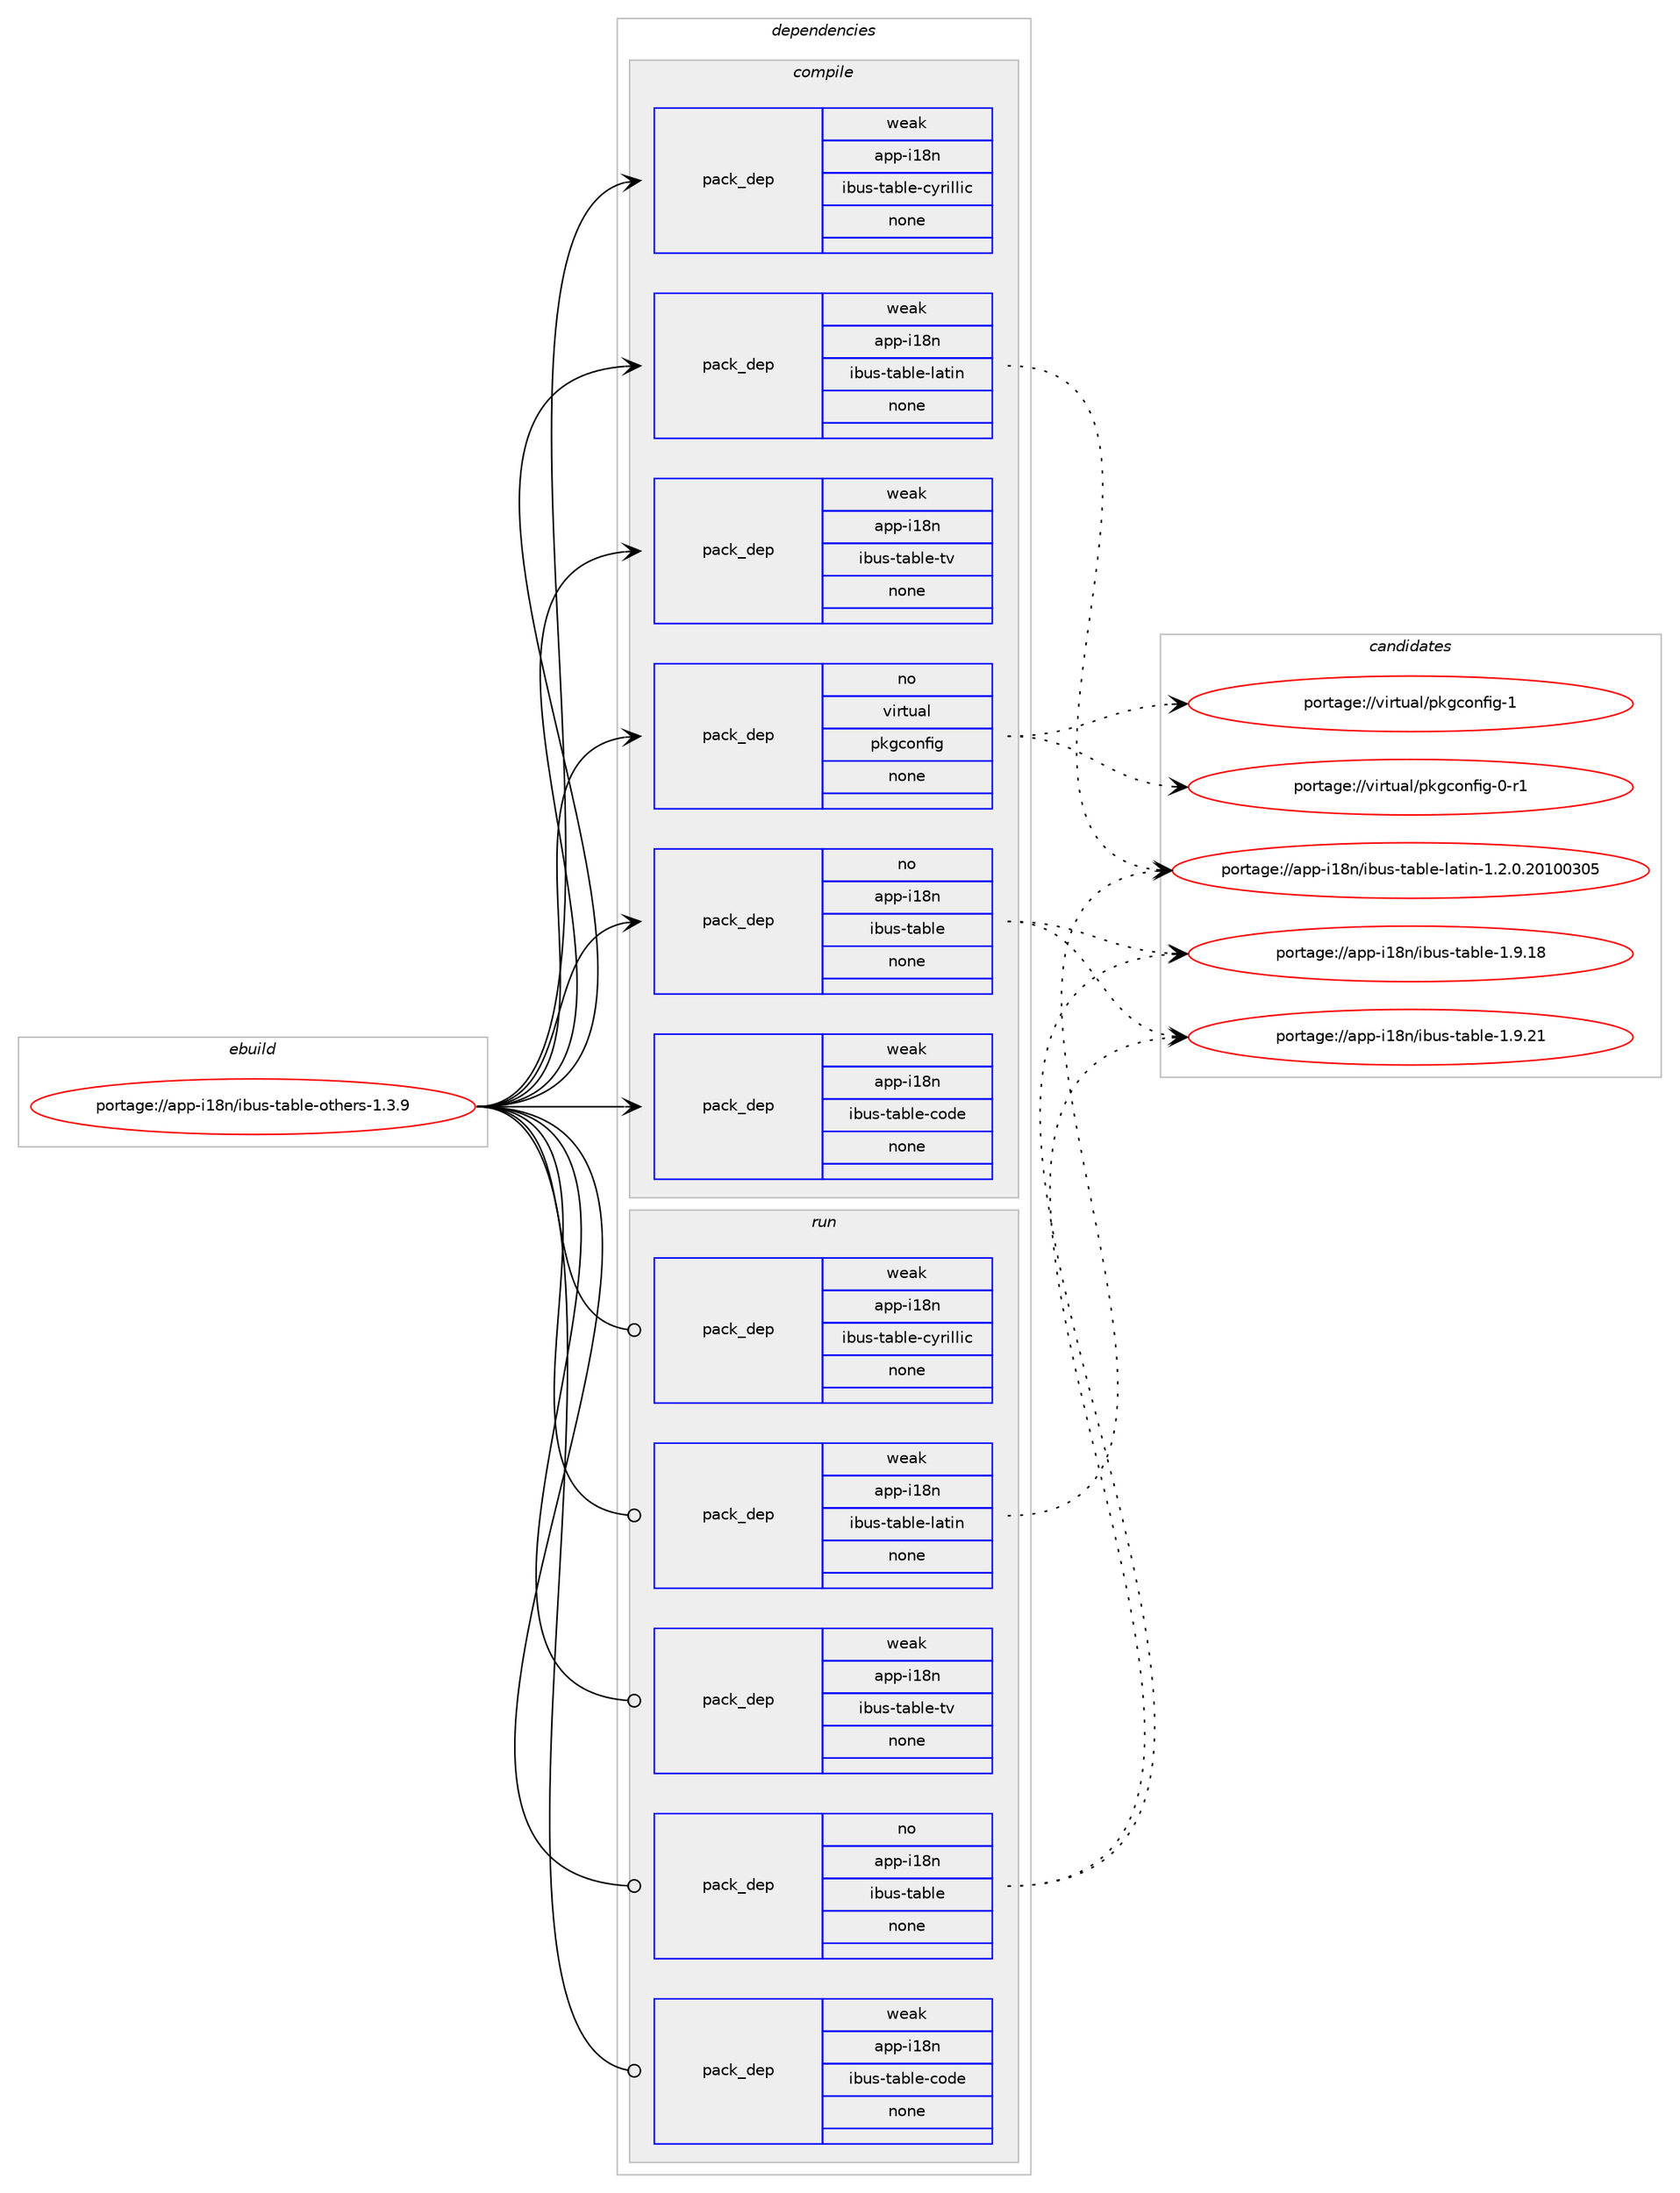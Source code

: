 digraph prolog {

# *************
# Graph options
# *************

newrank=true;
concentrate=true;
compound=true;
graph [rankdir=LR,fontname=Helvetica,fontsize=10,ranksep=1.5];#, ranksep=2.5, nodesep=0.2];
edge  [arrowhead=vee];
node  [fontname=Helvetica,fontsize=10];

# **********
# The ebuild
# **********

subgraph cluster_leftcol {
color=gray;
label=<<i>ebuild</i>>;
id [label="portage://app-i18n/ibus-table-others-1.3.9", color=red, width=4, href="../app-i18n/ibus-table-others-1.3.9.svg"];
}

# ****************
# The dependencies
# ****************

subgraph cluster_midcol {
color=gray;
label=<<i>dependencies</i>>;
subgraph cluster_compile {
fillcolor="#eeeeee";
style=filled;
label=<<i>compile</i>>;
subgraph pack464954 {
dependency617995 [label=<<TABLE BORDER="0" CELLBORDER="1" CELLSPACING="0" CELLPADDING="4" WIDTH="220"><TR><TD ROWSPAN="6" CELLPADDING="30">pack_dep</TD></TR><TR><TD WIDTH="110">no</TD></TR><TR><TD>app-i18n</TD></TR><TR><TD>ibus-table</TD></TR><TR><TD>none</TD></TR><TR><TD></TD></TR></TABLE>>, shape=none, color=blue];
}
id:e -> dependency617995:w [weight=20,style="solid",arrowhead="vee"];
subgraph pack464955 {
dependency617996 [label=<<TABLE BORDER="0" CELLBORDER="1" CELLSPACING="0" CELLPADDING="4" WIDTH="220"><TR><TD ROWSPAN="6" CELLPADDING="30">pack_dep</TD></TR><TR><TD WIDTH="110">no</TD></TR><TR><TD>virtual</TD></TR><TR><TD>pkgconfig</TD></TR><TR><TD>none</TD></TR><TR><TD></TD></TR></TABLE>>, shape=none, color=blue];
}
id:e -> dependency617996:w [weight=20,style="solid",arrowhead="vee"];
subgraph pack464956 {
dependency617997 [label=<<TABLE BORDER="0" CELLBORDER="1" CELLSPACING="0" CELLPADDING="4" WIDTH="220"><TR><TD ROWSPAN="6" CELLPADDING="30">pack_dep</TD></TR><TR><TD WIDTH="110">weak</TD></TR><TR><TD>app-i18n</TD></TR><TR><TD>ibus-table-code</TD></TR><TR><TD>none</TD></TR><TR><TD></TD></TR></TABLE>>, shape=none, color=blue];
}
id:e -> dependency617997:w [weight=20,style="solid",arrowhead="vee"];
subgraph pack464957 {
dependency617998 [label=<<TABLE BORDER="0" CELLBORDER="1" CELLSPACING="0" CELLPADDING="4" WIDTH="220"><TR><TD ROWSPAN="6" CELLPADDING="30">pack_dep</TD></TR><TR><TD WIDTH="110">weak</TD></TR><TR><TD>app-i18n</TD></TR><TR><TD>ibus-table-cyrillic</TD></TR><TR><TD>none</TD></TR><TR><TD></TD></TR></TABLE>>, shape=none, color=blue];
}
id:e -> dependency617998:w [weight=20,style="solid",arrowhead="vee"];
subgraph pack464958 {
dependency617999 [label=<<TABLE BORDER="0" CELLBORDER="1" CELLSPACING="0" CELLPADDING="4" WIDTH="220"><TR><TD ROWSPAN="6" CELLPADDING="30">pack_dep</TD></TR><TR><TD WIDTH="110">weak</TD></TR><TR><TD>app-i18n</TD></TR><TR><TD>ibus-table-latin</TD></TR><TR><TD>none</TD></TR><TR><TD></TD></TR></TABLE>>, shape=none, color=blue];
}
id:e -> dependency617999:w [weight=20,style="solid",arrowhead="vee"];
subgraph pack464959 {
dependency618000 [label=<<TABLE BORDER="0" CELLBORDER="1" CELLSPACING="0" CELLPADDING="4" WIDTH="220"><TR><TD ROWSPAN="6" CELLPADDING="30">pack_dep</TD></TR><TR><TD WIDTH="110">weak</TD></TR><TR><TD>app-i18n</TD></TR><TR><TD>ibus-table-tv</TD></TR><TR><TD>none</TD></TR><TR><TD></TD></TR></TABLE>>, shape=none, color=blue];
}
id:e -> dependency618000:w [weight=20,style="solid",arrowhead="vee"];
}
subgraph cluster_compileandrun {
fillcolor="#eeeeee";
style=filled;
label=<<i>compile and run</i>>;
}
subgraph cluster_run {
fillcolor="#eeeeee";
style=filled;
label=<<i>run</i>>;
subgraph pack464960 {
dependency618001 [label=<<TABLE BORDER="0" CELLBORDER="1" CELLSPACING="0" CELLPADDING="4" WIDTH="220"><TR><TD ROWSPAN="6" CELLPADDING="30">pack_dep</TD></TR><TR><TD WIDTH="110">no</TD></TR><TR><TD>app-i18n</TD></TR><TR><TD>ibus-table</TD></TR><TR><TD>none</TD></TR><TR><TD></TD></TR></TABLE>>, shape=none, color=blue];
}
id:e -> dependency618001:w [weight=20,style="solid",arrowhead="odot"];
subgraph pack464961 {
dependency618002 [label=<<TABLE BORDER="0" CELLBORDER="1" CELLSPACING="0" CELLPADDING="4" WIDTH="220"><TR><TD ROWSPAN="6" CELLPADDING="30">pack_dep</TD></TR><TR><TD WIDTH="110">weak</TD></TR><TR><TD>app-i18n</TD></TR><TR><TD>ibus-table-code</TD></TR><TR><TD>none</TD></TR><TR><TD></TD></TR></TABLE>>, shape=none, color=blue];
}
id:e -> dependency618002:w [weight=20,style="solid",arrowhead="odot"];
subgraph pack464962 {
dependency618003 [label=<<TABLE BORDER="0" CELLBORDER="1" CELLSPACING="0" CELLPADDING="4" WIDTH="220"><TR><TD ROWSPAN="6" CELLPADDING="30">pack_dep</TD></TR><TR><TD WIDTH="110">weak</TD></TR><TR><TD>app-i18n</TD></TR><TR><TD>ibus-table-cyrillic</TD></TR><TR><TD>none</TD></TR><TR><TD></TD></TR></TABLE>>, shape=none, color=blue];
}
id:e -> dependency618003:w [weight=20,style="solid",arrowhead="odot"];
subgraph pack464963 {
dependency618004 [label=<<TABLE BORDER="0" CELLBORDER="1" CELLSPACING="0" CELLPADDING="4" WIDTH="220"><TR><TD ROWSPAN="6" CELLPADDING="30">pack_dep</TD></TR><TR><TD WIDTH="110">weak</TD></TR><TR><TD>app-i18n</TD></TR><TR><TD>ibus-table-latin</TD></TR><TR><TD>none</TD></TR><TR><TD></TD></TR></TABLE>>, shape=none, color=blue];
}
id:e -> dependency618004:w [weight=20,style="solid",arrowhead="odot"];
subgraph pack464964 {
dependency618005 [label=<<TABLE BORDER="0" CELLBORDER="1" CELLSPACING="0" CELLPADDING="4" WIDTH="220"><TR><TD ROWSPAN="6" CELLPADDING="30">pack_dep</TD></TR><TR><TD WIDTH="110">weak</TD></TR><TR><TD>app-i18n</TD></TR><TR><TD>ibus-table-tv</TD></TR><TR><TD>none</TD></TR><TR><TD></TD></TR></TABLE>>, shape=none, color=blue];
}
id:e -> dependency618005:w [weight=20,style="solid",arrowhead="odot"];
}
}

# **************
# The candidates
# **************

subgraph cluster_choices {
rank=same;
color=gray;
label=<<i>candidates</i>>;

subgraph choice464954 {
color=black;
nodesep=1;
choice97112112451054956110471059811711545116979810810145494657465049 [label="portage://app-i18n/ibus-table-1.9.21", color=red, width=4,href="../app-i18n/ibus-table-1.9.21.svg"];
choice97112112451054956110471059811711545116979810810145494657464956 [label="portage://app-i18n/ibus-table-1.9.18", color=red, width=4,href="../app-i18n/ibus-table-1.9.18.svg"];
dependency617995:e -> choice97112112451054956110471059811711545116979810810145494657465049:w [style=dotted,weight="100"];
dependency617995:e -> choice97112112451054956110471059811711545116979810810145494657464956:w [style=dotted,weight="100"];
}
subgraph choice464955 {
color=black;
nodesep=1;
choice1181051141161179710847112107103991111101021051034549 [label="portage://virtual/pkgconfig-1", color=red, width=4,href="../virtual/pkgconfig-1.svg"];
choice11810511411611797108471121071039911111010210510345484511449 [label="portage://virtual/pkgconfig-0-r1", color=red, width=4,href="../virtual/pkgconfig-0-r1.svg"];
dependency617996:e -> choice1181051141161179710847112107103991111101021051034549:w [style=dotted,weight="100"];
dependency617996:e -> choice11810511411611797108471121071039911111010210510345484511449:w [style=dotted,weight="100"];
}
subgraph choice464956 {
color=black;
nodesep=1;
}
subgraph choice464957 {
color=black;
nodesep=1;
}
subgraph choice464958 {
color=black;
nodesep=1;
choice9711211245105495611047105981171154511697981081014510897116105110454946504648465048494848514853 [label="portage://app-i18n/ibus-table-latin-1.2.0.20100305", color=red, width=4,href="../app-i18n/ibus-table-latin-1.2.0.20100305.svg"];
dependency617999:e -> choice9711211245105495611047105981171154511697981081014510897116105110454946504648465048494848514853:w [style=dotted,weight="100"];
}
subgraph choice464959 {
color=black;
nodesep=1;
}
subgraph choice464960 {
color=black;
nodesep=1;
choice97112112451054956110471059811711545116979810810145494657465049 [label="portage://app-i18n/ibus-table-1.9.21", color=red, width=4,href="../app-i18n/ibus-table-1.9.21.svg"];
choice97112112451054956110471059811711545116979810810145494657464956 [label="portage://app-i18n/ibus-table-1.9.18", color=red, width=4,href="../app-i18n/ibus-table-1.9.18.svg"];
dependency618001:e -> choice97112112451054956110471059811711545116979810810145494657465049:w [style=dotted,weight="100"];
dependency618001:e -> choice97112112451054956110471059811711545116979810810145494657464956:w [style=dotted,weight="100"];
}
subgraph choice464961 {
color=black;
nodesep=1;
}
subgraph choice464962 {
color=black;
nodesep=1;
}
subgraph choice464963 {
color=black;
nodesep=1;
choice9711211245105495611047105981171154511697981081014510897116105110454946504648465048494848514853 [label="portage://app-i18n/ibus-table-latin-1.2.0.20100305", color=red, width=4,href="../app-i18n/ibus-table-latin-1.2.0.20100305.svg"];
dependency618004:e -> choice9711211245105495611047105981171154511697981081014510897116105110454946504648465048494848514853:w [style=dotted,weight="100"];
}
subgraph choice464964 {
color=black;
nodesep=1;
}
}

}
